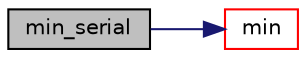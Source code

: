 digraph "min_serial"
{
 // LATEX_PDF_SIZE
  edge [fontname="Helvetica",fontsize="10",labelfontname="Helvetica",labelfontsize="10"];
  node [fontname="Helvetica",fontsize="10",shape=record];
  rankdir="LR";
  Node1 [label="min_serial",height=0.2,width=0.4,color="black", fillcolor="grey75", style="filled", fontcolor="black",tooltip=" "];
  Node1 -> Node2 [color="midnightblue",fontsize="10",style="solid",fontname="Helvetica"];
  Node2 [label="min",height=0.2,width=0.4,color="red", fillcolor="white", style="filled",URL="$namespacepFlow.html#a8714e8dd092c46b15a6e804b6c90db47",tooltip=" "];
}
